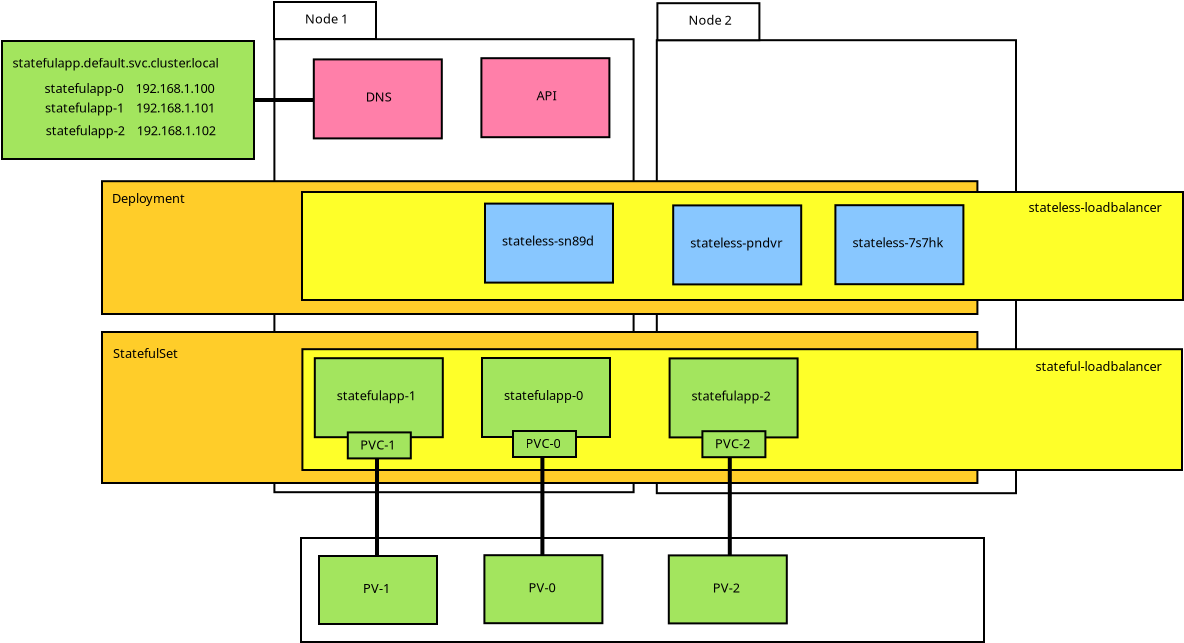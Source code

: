 <?xml version="1.0" encoding="UTF-8"?>
<dia:diagram xmlns:dia="http://www.lysator.liu.se/~alla/dia/">
  <dia:layer name="Nodes" visible="true" connectable="true">
    <dia:object type="Standard - Box" version="0" id="O0">
      <dia:attribute name="obj_pos">
        <dia:point val="30.34,10.96"/>
      </dia:attribute>
      <dia:attribute name="obj_bb">
        <dia:rectangle val="30.29,10.91;48.35,33.66"/>
      </dia:attribute>
      <dia:attribute name="elem_corner">
        <dia:point val="30.34,10.96"/>
      </dia:attribute>
      <dia:attribute name="elem_width">
        <dia:real val="17.96"/>
      </dia:attribute>
      <dia:attribute name="elem_height">
        <dia:real val="22.65"/>
      </dia:attribute>
      <dia:attribute name="show_background">
        <dia:boolean val="true"/>
      </dia:attribute>
    </dia:object>
    <dia:object type="Standard - Box" version="0" id="O1">
      <dia:attribute name="obj_pos">
        <dia:point val="11.22,10.91"/>
      </dia:attribute>
      <dia:attribute name="obj_bb">
        <dia:rectangle val="11.17,10.86;29.23,33.61"/>
      </dia:attribute>
      <dia:attribute name="elem_corner">
        <dia:point val="11.22,10.91"/>
      </dia:attribute>
      <dia:attribute name="elem_width">
        <dia:real val="17.96"/>
      </dia:attribute>
      <dia:attribute name="elem_height">
        <dia:real val="22.65"/>
      </dia:attribute>
      <dia:attribute name="show_background">
        <dia:boolean val="true"/>
      </dia:attribute>
    </dia:object>
    <dia:object type="Standard - Box" version="0" id="O2">
      <dia:attribute name="obj_pos">
        <dia:point val="11.2,9.05"/>
      </dia:attribute>
      <dia:attribute name="obj_bb">
        <dia:rectangle val="11.15,9;16.35,10.95"/>
      </dia:attribute>
      <dia:attribute name="elem_corner">
        <dia:point val="11.2,9.05"/>
      </dia:attribute>
      <dia:attribute name="elem_width">
        <dia:real val="5.1"/>
      </dia:attribute>
      <dia:attribute name="elem_height">
        <dia:real val="1.85"/>
      </dia:attribute>
      <dia:attribute name="show_background">
        <dia:boolean val="true"/>
      </dia:attribute>
    </dia:object>
    <dia:object type="Standard - Text" version="1" id="O3">
      <dia:attribute name="obj_pos">
        <dia:point val="12.75,10.125"/>
      </dia:attribute>
      <dia:attribute name="obj_bb">
        <dia:rectangle val="12.75,9.53;15.035,10.277"/>
      </dia:attribute>
      <dia:attribute name="text">
        <dia:composite type="text">
          <dia:attribute name="string">
            <dia:string>#Node 1#</dia:string>
          </dia:attribute>
          <dia:attribute name="font">
            <dia:font family="sans" style="0" name="Helvetica"/>
          </dia:attribute>
          <dia:attribute name="height">
            <dia:real val="0.8"/>
          </dia:attribute>
          <dia:attribute name="pos">
            <dia:point val="12.75,10.125"/>
          </dia:attribute>
          <dia:attribute name="color">
            <dia:color val="#000000ff"/>
          </dia:attribute>
          <dia:attribute name="alignment">
            <dia:enum val="0"/>
          </dia:attribute>
        </dia:composite>
      </dia:attribute>
      <dia:attribute name="valign">
        <dia:enum val="3"/>
      </dia:attribute>
    </dia:object>
    <dia:object type="Standard - Box" version="0" id="O4">
      <dia:attribute name="obj_pos">
        <dia:point val="30.37,9.11"/>
      </dia:attribute>
      <dia:attribute name="obj_bb">
        <dia:rectangle val="30.32,9.06;35.52,11.01"/>
      </dia:attribute>
      <dia:attribute name="elem_corner">
        <dia:point val="30.37,9.11"/>
      </dia:attribute>
      <dia:attribute name="elem_width">
        <dia:real val="5.1"/>
      </dia:attribute>
      <dia:attribute name="elem_height">
        <dia:real val="1.85"/>
      </dia:attribute>
      <dia:attribute name="show_background">
        <dia:boolean val="true"/>
      </dia:attribute>
    </dia:object>
    <dia:object type="Standard - Text" version="1" id="O5">
      <dia:attribute name="obj_pos">
        <dia:point val="31.92,10.185"/>
      </dia:attribute>
      <dia:attribute name="obj_bb">
        <dia:rectangle val="31.92,9.571;34.224,10.375"/>
      </dia:attribute>
      <dia:attribute name="text">
        <dia:composite type="text">
          <dia:attribute name="string">
            <dia:string>#Node 2#</dia:string>
          </dia:attribute>
          <dia:attribute name="font">
            <dia:font family="sans" style="0" name="Helvetica"/>
          </dia:attribute>
          <dia:attribute name="height">
            <dia:real val="0.8"/>
          </dia:attribute>
          <dia:attribute name="pos">
            <dia:point val="31.92,10.185"/>
          </dia:attribute>
          <dia:attribute name="color">
            <dia:color val="#000000ff"/>
          </dia:attribute>
          <dia:attribute name="alignment">
            <dia:enum val="0"/>
          </dia:attribute>
        </dia:composite>
      </dia:attribute>
      <dia:attribute name="valign">
        <dia:enum val="3"/>
      </dia:attribute>
    </dia:object>
  </dia:layer>
  <dia:layer name="System" visible="true" connectable="true" active="true">
    <dia:object type="Standard - Box" version="0" id="O6">
      <dia:attribute name="obj_pos">
        <dia:point val="21.57,11.86"/>
      </dia:attribute>
      <dia:attribute name="obj_bb">
        <dia:rectangle val="21.52,11.81;28.02,15.86"/>
      </dia:attribute>
      <dia:attribute name="elem_corner">
        <dia:point val="21.57,11.86"/>
      </dia:attribute>
      <dia:attribute name="elem_width">
        <dia:real val="6.4"/>
      </dia:attribute>
      <dia:attribute name="elem_height">
        <dia:real val="3.95"/>
      </dia:attribute>
      <dia:attribute name="inner_color">
        <dia:color val="#ff7fa9ff"/>
      </dia:attribute>
      <dia:attribute name="show_background">
        <dia:boolean val="true"/>
      </dia:attribute>
    </dia:object>
    <dia:object type="Standard - Text" version="1" id="O7">
      <dia:attribute name="obj_pos">
        <dia:point val="24.32,13.96"/>
      </dia:attribute>
      <dia:attribute name="obj_bb">
        <dia:rectangle val="24.32,13.365;25.332,14.113"/>
      </dia:attribute>
      <dia:attribute name="text">
        <dia:composite type="text">
          <dia:attribute name="string">
            <dia:string>#API#</dia:string>
          </dia:attribute>
          <dia:attribute name="font">
            <dia:font family="sans" style="0" name="Helvetica"/>
          </dia:attribute>
          <dia:attribute name="height">
            <dia:real val="0.8"/>
          </dia:attribute>
          <dia:attribute name="pos">
            <dia:point val="24.32,13.96"/>
          </dia:attribute>
          <dia:attribute name="color">
            <dia:color val="#000000ff"/>
          </dia:attribute>
          <dia:attribute name="alignment">
            <dia:enum val="0"/>
          </dia:attribute>
        </dia:composite>
      </dia:attribute>
      <dia:attribute name="valign">
        <dia:enum val="3"/>
      </dia:attribute>
    </dia:object>
    <dia:object type="Standard - Box" version="0" id="O8">
      <dia:attribute name="obj_pos">
        <dia:point val="13.19,11.92"/>
      </dia:attribute>
      <dia:attribute name="obj_bb">
        <dia:rectangle val="13.14,11.87;19.64,15.92"/>
      </dia:attribute>
      <dia:attribute name="elem_corner">
        <dia:point val="13.19,11.92"/>
      </dia:attribute>
      <dia:attribute name="elem_width">
        <dia:real val="6.4"/>
      </dia:attribute>
      <dia:attribute name="elem_height">
        <dia:real val="3.95"/>
      </dia:attribute>
      <dia:attribute name="inner_color">
        <dia:color val="#ff7fa9ff"/>
      </dia:attribute>
      <dia:attribute name="show_background">
        <dia:boolean val="true"/>
      </dia:attribute>
    </dia:object>
    <dia:object type="Standard - Text" version="1" id="O9">
      <dia:attribute name="obj_pos">
        <dia:point val="15.79,14.02"/>
      </dia:attribute>
      <dia:attribute name="obj_bb">
        <dia:rectangle val="15.79,13.425;17.17,14.172"/>
      </dia:attribute>
      <dia:attribute name="text">
        <dia:composite type="text">
          <dia:attribute name="string">
            <dia:string>#DNS#</dia:string>
          </dia:attribute>
          <dia:attribute name="font">
            <dia:font family="sans" style="0" name="Helvetica"/>
          </dia:attribute>
          <dia:attribute name="height">
            <dia:real val="0.8"/>
          </dia:attribute>
          <dia:attribute name="pos">
            <dia:point val="15.79,14.02"/>
          </dia:attribute>
          <dia:attribute name="color">
            <dia:color val="#000000ff"/>
          </dia:attribute>
          <dia:attribute name="alignment">
            <dia:enum val="0"/>
          </dia:attribute>
        </dia:composite>
      </dia:attribute>
      <dia:attribute name="valign">
        <dia:enum val="3"/>
      </dia:attribute>
    </dia:object>
  </dia:layer>
  <dia:layer name="Deployment" visible="true" connectable="true">
    <dia:object type="Standard - Box" version="0" id="O10">
      <dia:attribute name="obj_pos">
        <dia:point val="2.6,18.01"/>
      </dia:attribute>
      <dia:attribute name="obj_bb">
        <dia:rectangle val="2.55,17.96;46.42,24.7"/>
      </dia:attribute>
      <dia:attribute name="elem_corner">
        <dia:point val="2.6,18.01"/>
      </dia:attribute>
      <dia:attribute name="elem_width">
        <dia:real val="43.77"/>
      </dia:attribute>
      <dia:attribute name="elem_height">
        <dia:real val="6.64"/>
      </dia:attribute>
      <dia:attribute name="inner_color">
        <dia:color val="#ffcd29ff"/>
      </dia:attribute>
      <dia:attribute name="show_background">
        <dia:boolean val="true"/>
      </dia:attribute>
    </dia:object>
    <dia:object type="Standard - Text" version="1" id="O11">
      <dia:attribute name="obj_pos">
        <dia:point val="3.1,19.1"/>
      </dia:attribute>
      <dia:attribute name="obj_bb">
        <dia:rectangle val="3.1,18.505;7.018,19.253"/>
      </dia:attribute>
      <dia:attribute name="text">
        <dia:composite type="text">
          <dia:attribute name="string">
            <dia:string>#Deployment#</dia:string>
          </dia:attribute>
          <dia:attribute name="font">
            <dia:font family="sans" style="0" name="Helvetica"/>
          </dia:attribute>
          <dia:attribute name="height">
            <dia:real val="0.8"/>
          </dia:attribute>
          <dia:attribute name="pos">
            <dia:point val="3.1,19.1"/>
          </dia:attribute>
          <dia:attribute name="color">
            <dia:color val="#000000ff"/>
          </dia:attribute>
          <dia:attribute name="alignment">
            <dia:enum val="0"/>
          </dia:attribute>
        </dia:composite>
      </dia:attribute>
      <dia:attribute name="valign">
        <dia:enum val="3"/>
      </dia:attribute>
    </dia:object>
  </dia:layer>
  <dia:layer name="StatefulSet" visible="true" connectable="true">
    <dia:object type="Standard - Box" version="0" id="O12">
      <dia:attribute name="obj_pos">
        <dia:point val="2.6,25.55"/>
      </dia:attribute>
      <dia:attribute name="obj_bb">
        <dia:rectangle val="2.55,25.5;46.42,33.15"/>
      </dia:attribute>
      <dia:attribute name="elem_corner">
        <dia:point val="2.6,25.55"/>
      </dia:attribute>
      <dia:attribute name="elem_width">
        <dia:real val="43.77"/>
      </dia:attribute>
      <dia:attribute name="elem_height">
        <dia:real val="7.55"/>
      </dia:attribute>
      <dia:attribute name="inner_color">
        <dia:color val="#ffcd29ff"/>
      </dia:attribute>
      <dia:attribute name="show_background">
        <dia:boolean val="true"/>
      </dia:attribute>
    </dia:object>
    <dia:object type="Standard - Text" version="1" id="O13">
      <dia:attribute name="obj_pos">
        <dia:point val="3.15,26.85"/>
      </dia:attribute>
      <dia:attribute name="obj_bb">
        <dia:rectangle val="3.15,26.255;6.705,27.003"/>
      </dia:attribute>
      <dia:attribute name="text">
        <dia:composite type="text">
          <dia:attribute name="string">
            <dia:string>#StatefulSet#</dia:string>
          </dia:attribute>
          <dia:attribute name="font">
            <dia:font family="sans" style="0" name="Helvetica"/>
          </dia:attribute>
          <dia:attribute name="height">
            <dia:real val="0.8"/>
          </dia:attribute>
          <dia:attribute name="pos">
            <dia:point val="3.15,26.85"/>
          </dia:attribute>
          <dia:attribute name="color">
            <dia:color val="#000000ff"/>
          </dia:attribute>
          <dia:attribute name="alignment">
            <dia:enum val="0"/>
          </dia:attribute>
        </dia:composite>
      </dia:attribute>
      <dia:attribute name="valign">
        <dia:enum val="3"/>
      </dia:attribute>
    </dia:object>
  </dia:layer>
  <dia:layer name="LoadBalancers" visible="true" connectable="true">
    <dia:object type="Standard - Box" version="0" id="O14">
      <dia:attribute name="obj_pos">
        <dia:point val="12.6,18.55"/>
      </dia:attribute>
      <dia:attribute name="obj_bb">
        <dia:rectangle val="12.55,18.5;56.7,24"/>
      </dia:attribute>
      <dia:attribute name="elem_corner">
        <dia:point val="12.6,18.55"/>
      </dia:attribute>
      <dia:attribute name="elem_width">
        <dia:real val="44.05"/>
      </dia:attribute>
      <dia:attribute name="elem_height">
        <dia:real val="5.4"/>
      </dia:attribute>
      <dia:attribute name="inner_color">
        <dia:color val="#feff29ff"/>
      </dia:attribute>
      <dia:attribute name="show_background">
        <dia:boolean val="true"/>
      </dia:attribute>
    </dia:object>
    <dia:object type="Standard - Box" version="0" id="O15">
      <dia:attribute name="obj_pos">
        <dia:point val="12.62,26.41"/>
      </dia:attribute>
      <dia:attribute name="obj_bb">
        <dia:rectangle val="12.57,26.36;56.65,32.5"/>
      </dia:attribute>
      <dia:attribute name="elem_corner">
        <dia:point val="12.62,26.41"/>
      </dia:attribute>
      <dia:attribute name="elem_width">
        <dia:real val="43.98"/>
      </dia:attribute>
      <dia:attribute name="elem_height">
        <dia:real val="6.04"/>
      </dia:attribute>
      <dia:attribute name="inner_color">
        <dia:color val="#feff29ff"/>
      </dia:attribute>
      <dia:attribute name="show_background">
        <dia:boolean val="true"/>
      </dia:attribute>
    </dia:object>
    <dia:object type="Standard - Text" version="1" id="O16">
      <dia:attribute name="obj_pos">
        <dia:point val="34.625,21.25"/>
      </dia:attribute>
      <dia:attribute name="obj_bb">
        <dia:rectangle val="34.625,20.655;34.625,21.402"/>
      </dia:attribute>
      <dia:attribute name="text">
        <dia:composite type="text">
          <dia:attribute name="string">
            <dia:string>##</dia:string>
          </dia:attribute>
          <dia:attribute name="font">
            <dia:font family="sans" style="0" name="Helvetica"/>
          </dia:attribute>
          <dia:attribute name="height">
            <dia:real val="0.8"/>
          </dia:attribute>
          <dia:attribute name="pos">
            <dia:point val="34.625,21.25"/>
          </dia:attribute>
          <dia:attribute name="color">
            <dia:color val="#000000ff"/>
          </dia:attribute>
          <dia:attribute name="alignment">
            <dia:enum val="0"/>
          </dia:attribute>
        </dia:composite>
      </dia:attribute>
      <dia:attribute name="valign">
        <dia:enum val="3"/>
      </dia:attribute>
      <dia:connections>
        <dia:connection handle="0" to="O14" connection="8"/>
      </dia:connections>
    </dia:object>
    <dia:object type="Standard - Text" version="1" id="O17">
      <dia:attribute name="obj_pos">
        <dia:point val="48.925,19.55"/>
      </dia:attribute>
      <dia:attribute name="obj_bb">
        <dia:rectangle val="48.925,18.955;56.17,19.703"/>
      </dia:attribute>
      <dia:attribute name="text">
        <dia:composite type="text">
          <dia:attribute name="string">
            <dia:string>#stateless-loadbalancer#</dia:string>
          </dia:attribute>
          <dia:attribute name="font">
            <dia:font family="sans" style="0" name="Helvetica"/>
          </dia:attribute>
          <dia:attribute name="height">
            <dia:real val="0.8"/>
          </dia:attribute>
          <dia:attribute name="pos">
            <dia:point val="48.925,19.55"/>
          </dia:attribute>
          <dia:attribute name="color">
            <dia:color val="#000000ff"/>
          </dia:attribute>
          <dia:attribute name="alignment">
            <dia:enum val="0"/>
          </dia:attribute>
        </dia:composite>
      </dia:attribute>
      <dia:attribute name="valign">
        <dia:enum val="3"/>
      </dia:attribute>
    </dia:object>
    <dia:object type="Standard - Text" version="1" id="O18">
      <dia:attribute name="obj_pos">
        <dia:point val="49.27,27.505"/>
      </dia:attribute>
      <dia:attribute name="obj_bb">
        <dia:rectangle val="49.27,26.91;56.085,27.657"/>
      </dia:attribute>
      <dia:attribute name="text">
        <dia:composite type="text">
          <dia:attribute name="string">
            <dia:string>#stateful-loadbalancer#</dia:string>
          </dia:attribute>
          <dia:attribute name="font">
            <dia:font family="sans" style="0" name="Helvetica"/>
          </dia:attribute>
          <dia:attribute name="height">
            <dia:real val="0.8"/>
          </dia:attribute>
          <dia:attribute name="pos">
            <dia:point val="49.27,27.505"/>
          </dia:attribute>
          <dia:attribute name="color">
            <dia:color val="#000000ff"/>
          </dia:attribute>
          <dia:attribute name="alignment">
            <dia:enum val="0"/>
          </dia:attribute>
        </dia:composite>
      </dia:attribute>
      <dia:attribute name="valign">
        <dia:enum val="3"/>
      </dia:attribute>
    </dia:object>
  </dia:layer>
  <dia:layer name="Stateful" visible="true" connectable="true">
    <dia:object type="Standard - Box" version="0" id="O19">
      <dia:attribute name="obj_pos">
        <dia:point val="21.6,26.85"/>
      </dia:attribute>
      <dia:attribute name="obj_bb">
        <dia:rectangle val="21.55,26.8;28.05,30.85"/>
      </dia:attribute>
      <dia:attribute name="elem_corner">
        <dia:point val="21.6,26.85"/>
      </dia:attribute>
      <dia:attribute name="elem_width">
        <dia:real val="6.4"/>
      </dia:attribute>
      <dia:attribute name="elem_height">
        <dia:real val="3.95"/>
      </dia:attribute>
      <dia:attribute name="inner_color">
        <dia:color val="#a3e55eff"/>
      </dia:attribute>
      <dia:attribute name="show_background">
        <dia:boolean val="true"/>
      </dia:attribute>
    </dia:object>
    <dia:object type="Standard - Text" version="1" id="O20">
      <dia:attribute name="obj_pos">
        <dia:point val="22.7,28.95"/>
      </dia:attribute>
      <dia:attribute name="obj_bb">
        <dia:rectangle val="22.7,28.355;26.973,29.102"/>
      </dia:attribute>
      <dia:attribute name="text">
        <dia:composite type="text">
          <dia:attribute name="string">
            <dia:string>#statefulapp-0#</dia:string>
          </dia:attribute>
          <dia:attribute name="font">
            <dia:font family="sans" style="0" name="Helvetica"/>
          </dia:attribute>
          <dia:attribute name="height">
            <dia:real val="0.8"/>
          </dia:attribute>
          <dia:attribute name="pos">
            <dia:point val="22.7,28.95"/>
          </dia:attribute>
          <dia:attribute name="color">
            <dia:color val="#000000ff"/>
          </dia:attribute>
          <dia:attribute name="alignment">
            <dia:enum val="0"/>
          </dia:attribute>
        </dia:composite>
      </dia:attribute>
      <dia:attribute name="valign">
        <dia:enum val="3"/>
      </dia:attribute>
    </dia:object>
    <dia:object type="Standard - Box" version="0" id="O21">
      <dia:attribute name="obj_pos">
        <dia:point val="13.24,26.86"/>
      </dia:attribute>
      <dia:attribute name="obj_bb">
        <dia:rectangle val="13.19,26.81;19.69,30.86"/>
      </dia:attribute>
      <dia:attribute name="elem_corner">
        <dia:point val="13.24,26.86"/>
      </dia:attribute>
      <dia:attribute name="elem_width">
        <dia:real val="6.4"/>
      </dia:attribute>
      <dia:attribute name="elem_height">
        <dia:real val="3.95"/>
      </dia:attribute>
      <dia:attribute name="inner_color">
        <dia:color val="#a3e55eff"/>
      </dia:attribute>
      <dia:attribute name="show_background">
        <dia:boolean val="true"/>
      </dia:attribute>
    </dia:object>
    <dia:object type="Standard - Text" version="1" id="O22">
      <dia:attribute name="obj_pos">
        <dia:point val="14.34,28.96"/>
      </dia:attribute>
      <dia:attribute name="obj_bb">
        <dia:rectangle val="14.34,28.365;18.613,29.113"/>
      </dia:attribute>
      <dia:attribute name="text">
        <dia:composite type="text">
          <dia:attribute name="string">
            <dia:string>#statefulapp-1#</dia:string>
          </dia:attribute>
          <dia:attribute name="font">
            <dia:font family="sans" style="0" name="Helvetica"/>
          </dia:attribute>
          <dia:attribute name="height">
            <dia:real val="0.8"/>
          </dia:attribute>
          <dia:attribute name="pos">
            <dia:point val="14.34,28.96"/>
          </dia:attribute>
          <dia:attribute name="color">
            <dia:color val="#000000ff"/>
          </dia:attribute>
          <dia:attribute name="alignment">
            <dia:enum val="0"/>
          </dia:attribute>
        </dia:composite>
      </dia:attribute>
      <dia:attribute name="valign">
        <dia:enum val="3"/>
      </dia:attribute>
    </dia:object>
    <dia:object type="Standard - Box" version="0" id="O23">
      <dia:attribute name="obj_pos">
        <dia:point val="30.98,26.87"/>
      </dia:attribute>
      <dia:attribute name="obj_bb">
        <dia:rectangle val="30.93,26.82;37.43,30.87"/>
      </dia:attribute>
      <dia:attribute name="elem_corner">
        <dia:point val="30.98,26.87"/>
      </dia:attribute>
      <dia:attribute name="elem_width">
        <dia:real val="6.4"/>
      </dia:attribute>
      <dia:attribute name="elem_height">
        <dia:real val="3.95"/>
      </dia:attribute>
      <dia:attribute name="inner_color">
        <dia:color val="#a3e55eff"/>
      </dia:attribute>
      <dia:attribute name="show_background">
        <dia:boolean val="true"/>
      </dia:attribute>
    </dia:object>
    <dia:object type="Standard - Text" version="1" id="O24">
      <dia:attribute name="obj_pos">
        <dia:point val="32.08,28.97"/>
      </dia:attribute>
      <dia:attribute name="obj_bb">
        <dia:rectangle val="32.08,28.375;36.352,29.122"/>
      </dia:attribute>
      <dia:attribute name="text">
        <dia:composite type="text">
          <dia:attribute name="string">
            <dia:string>#statefulapp-2#</dia:string>
          </dia:attribute>
          <dia:attribute name="font">
            <dia:font family="sans" style="0" name="Helvetica"/>
          </dia:attribute>
          <dia:attribute name="height">
            <dia:real val="0.8"/>
          </dia:attribute>
          <dia:attribute name="pos">
            <dia:point val="32.08,28.97"/>
          </dia:attribute>
          <dia:attribute name="color">
            <dia:color val="#000000ff"/>
          </dia:attribute>
          <dia:attribute name="alignment">
            <dia:enum val="0"/>
          </dia:attribute>
        </dia:composite>
      </dia:attribute>
      <dia:attribute name="valign">
        <dia:enum val="3"/>
      </dia:attribute>
    </dia:object>
  </dia:layer>
  <dia:layer name="Stateless" visible="true" connectable="true">
    <dia:object type="Standard - Box" version="0" id="O25">
      <dia:attribute name="obj_pos">
        <dia:point val="39.27,19.21"/>
      </dia:attribute>
      <dia:attribute name="obj_bb">
        <dia:rectangle val="39.22,19.16;45.72,23.21"/>
      </dia:attribute>
      <dia:attribute name="elem_corner">
        <dia:point val="39.27,19.21"/>
      </dia:attribute>
      <dia:attribute name="elem_width">
        <dia:real val="6.4"/>
      </dia:attribute>
      <dia:attribute name="elem_height">
        <dia:real val="3.95"/>
      </dia:attribute>
      <dia:attribute name="inner_color">
        <dia:color val="#88c7ffff"/>
      </dia:attribute>
      <dia:attribute name="show_background">
        <dia:boolean val="true"/>
      </dia:attribute>
    </dia:object>
    <dia:object type="Standard - Text" version="1" id="O26">
      <dia:attribute name="obj_pos">
        <dia:point val="40.12,21.31"/>
      </dia:attribute>
      <dia:attribute name="obj_bb">
        <dia:rectangle val="40.12,20.715;45.13,21.462"/>
      </dia:attribute>
      <dia:attribute name="text">
        <dia:composite type="text">
          <dia:attribute name="string">
            <dia:string>#stateless-7s7hk#</dia:string>
          </dia:attribute>
          <dia:attribute name="font">
            <dia:font family="sans" style="0" name="Helvetica"/>
          </dia:attribute>
          <dia:attribute name="height">
            <dia:real val="0.8"/>
          </dia:attribute>
          <dia:attribute name="pos">
            <dia:point val="40.12,21.31"/>
          </dia:attribute>
          <dia:attribute name="color">
            <dia:color val="#000000ff"/>
          </dia:attribute>
          <dia:attribute name="alignment">
            <dia:enum val="0"/>
          </dia:attribute>
        </dia:composite>
      </dia:attribute>
      <dia:attribute name="valign">
        <dia:enum val="3"/>
      </dia:attribute>
    </dia:object>
    <dia:object type="Standard - Box" version="0" id="O27">
      <dia:attribute name="obj_pos">
        <dia:point val="31.16,19.22"/>
      </dia:attribute>
      <dia:attribute name="obj_bb">
        <dia:rectangle val="31.11,19.17;37.61,23.22"/>
      </dia:attribute>
      <dia:attribute name="elem_corner">
        <dia:point val="31.16,19.22"/>
      </dia:attribute>
      <dia:attribute name="elem_width">
        <dia:real val="6.4"/>
      </dia:attribute>
      <dia:attribute name="elem_height">
        <dia:real val="3.95"/>
      </dia:attribute>
      <dia:attribute name="inner_color">
        <dia:color val="#88c7ffff"/>
      </dia:attribute>
      <dia:attribute name="show_background">
        <dia:boolean val="true"/>
      </dia:attribute>
    </dia:object>
    <dia:object type="Standard - Text" version="1" id="O28">
      <dia:attribute name="obj_pos">
        <dia:point val="32.01,21.32"/>
      </dia:attribute>
      <dia:attribute name="obj_bb">
        <dia:rectangle val="32.01,20.725;36.962,21.473"/>
      </dia:attribute>
      <dia:attribute name="text">
        <dia:composite type="text">
          <dia:attribute name="string">
            <dia:string>#stateless-pndvr#</dia:string>
          </dia:attribute>
          <dia:attribute name="font">
            <dia:font family="sans" style="0" name="Helvetica"/>
          </dia:attribute>
          <dia:attribute name="height">
            <dia:real val="0.8"/>
          </dia:attribute>
          <dia:attribute name="pos">
            <dia:point val="32.01,21.32"/>
          </dia:attribute>
          <dia:attribute name="color">
            <dia:color val="#000000ff"/>
          </dia:attribute>
          <dia:attribute name="alignment">
            <dia:enum val="0"/>
          </dia:attribute>
        </dia:composite>
      </dia:attribute>
      <dia:attribute name="valign">
        <dia:enum val="3"/>
      </dia:attribute>
    </dia:object>
    <dia:object type="Standard - Box" version="0" id="O29">
      <dia:attribute name="obj_pos">
        <dia:point val="21.75,19.13"/>
      </dia:attribute>
      <dia:attribute name="obj_bb">
        <dia:rectangle val="21.7,19.08;28.2,23.13"/>
      </dia:attribute>
      <dia:attribute name="elem_corner">
        <dia:point val="21.75,19.13"/>
      </dia:attribute>
      <dia:attribute name="elem_width">
        <dia:real val="6.4"/>
      </dia:attribute>
      <dia:attribute name="elem_height">
        <dia:real val="3.95"/>
      </dia:attribute>
      <dia:attribute name="inner_color">
        <dia:color val="#88c7ffff"/>
      </dia:attribute>
      <dia:attribute name="show_background">
        <dia:boolean val="true"/>
      </dia:attribute>
    </dia:object>
    <dia:object type="Standard - Text" version="1" id="O30">
      <dia:attribute name="obj_pos">
        <dia:point val="22.6,21.23"/>
      </dia:attribute>
      <dia:attribute name="obj_bb">
        <dia:rectangle val="22.6,20.635;27.648,21.383"/>
      </dia:attribute>
      <dia:attribute name="text">
        <dia:composite type="text">
          <dia:attribute name="string">
            <dia:string>#stateless-sn89d#</dia:string>
          </dia:attribute>
          <dia:attribute name="font">
            <dia:font family="sans" style="0" name="Helvetica"/>
          </dia:attribute>
          <dia:attribute name="height">
            <dia:real val="0.8"/>
          </dia:attribute>
          <dia:attribute name="pos">
            <dia:point val="22.6,21.23"/>
          </dia:attribute>
          <dia:attribute name="color">
            <dia:color val="#000000ff"/>
          </dia:attribute>
          <dia:attribute name="alignment">
            <dia:enum val="0"/>
          </dia:attribute>
        </dia:composite>
      </dia:attribute>
      <dia:attribute name="valign">
        <dia:enum val="3"/>
      </dia:attribute>
    </dia:object>
  </dia:layer>
  <dia:layer name="PersistentStorage" visible="true" connectable="true">
    <dia:object type="Standard - Box" version="0" id="O31">
      <dia:attribute name="obj_pos">
        <dia:point val="12.55,35.85"/>
      </dia:attribute>
      <dia:attribute name="obj_bb">
        <dia:rectangle val="12.5,35.8;46.75,41.1"/>
      </dia:attribute>
      <dia:attribute name="elem_corner">
        <dia:point val="12.55,35.85"/>
      </dia:attribute>
      <dia:attribute name="elem_width">
        <dia:real val="34.15"/>
      </dia:attribute>
      <dia:attribute name="elem_height">
        <dia:real val="5.2"/>
      </dia:attribute>
      <dia:attribute name="show_background">
        <dia:boolean val="true"/>
      </dia:attribute>
    </dia:object>
    <dia:object type="Standard - Box" version="0" id="O32">
      <dia:attribute name="obj_pos">
        <dia:point val="33.94,31.37"/>
      </dia:attribute>
      <dia:attribute name="obj_bb">
        <dia:rectangle val="33.89,31.32;34.09,37.27"/>
      </dia:attribute>
      <dia:attribute name="elem_corner">
        <dia:point val="33.94,31.37"/>
      </dia:attribute>
      <dia:attribute name="elem_width">
        <dia:real val="0.1"/>
      </dia:attribute>
      <dia:attribute name="elem_height">
        <dia:real val="5.85"/>
      </dia:attribute>
      <dia:attribute name="inner_color">
        <dia:color val="#000000ff"/>
      </dia:attribute>
      <dia:attribute name="show_background">
        <dia:boolean val="true"/>
      </dia:attribute>
    </dia:object>
    <dia:object type="Standard - Box" version="0" id="O33">
      <dia:attribute name="obj_pos">
        <dia:point val="24.57,31.31"/>
      </dia:attribute>
      <dia:attribute name="obj_bb">
        <dia:rectangle val="24.52,31.26;24.72,37.21"/>
      </dia:attribute>
      <dia:attribute name="elem_corner">
        <dia:point val="24.57,31.31"/>
      </dia:attribute>
      <dia:attribute name="elem_width">
        <dia:real val="0.1"/>
      </dia:attribute>
      <dia:attribute name="elem_height">
        <dia:real val="5.85"/>
      </dia:attribute>
      <dia:attribute name="inner_color">
        <dia:color val="#000000ff"/>
      </dia:attribute>
      <dia:attribute name="show_background">
        <dia:boolean val="true"/>
      </dia:attribute>
    </dia:object>
    <dia:object type="Standard - Box" version="0" id="O34">
      <dia:attribute name="obj_pos">
        <dia:point val="16.3,31.35"/>
      </dia:attribute>
      <dia:attribute name="obj_bb">
        <dia:rectangle val="16.25,31.3;16.45,37.25"/>
      </dia:attribute>
      <dia:attribute name="elem_corner">
        <dia:point val="16.3,31.35"/>
      </dia:attribute>
      <dia:attribute name="elem_width">
        <dia:real val="0.1"/>
      </dia:attribute>
      <dia:attribute name="elem_height">
        <dia:real val="5.85"/>
      </dia:attribute>
      <dia:attribute name="inner_color">
        <dia:color val="#000000ff"/>
      </dia:attribute>
      <dia:attribute name="show_background">
        <dia:boolean val="true"/>
      </dia:attribute>
    </dia:object>
    <dia:object type="Standard - Box" version="0" id="O35">
      <dia:attribute name="obj_pos">
        <dia:point val="23.15,30.5"/>
      </dia:attribute>
      <dia:attribute name="obj_bb">
        <dia:rectangle val="23.1,30.45;26.35,31.85"/>
      </dia:attribute>
      <dia:attribute name="elem_corner">
        <dia:point val="23.15,30.5"/>
      </dia:attribute>
      <dia:attribute name="elem_width">
        <dia:real val="3.15"/>
      </dia:attribute>
      <dia:attribute name="elem_height">
        <dia:real val="1.3"/>
      </dia:attribute>
      <dia:attribute name="inner_color">
        <dia:color val="#a3e55eff"/>
      </dia:attribute>
      <dia:attribute name="show_background">
        <dia:boolean val="true"/>
      </dia:attribute>
    </dia:object>
    <dia:object type="Standard - Text" version="1" id="O36">
      <dia:attribute name="obj_pos">
        <dia:point val="23.775,31.35"/>
      </dia:attribute>
      <dia:attribute name="obj_bb">
        <dia:rectangle val="23.775,30.755;25.683,31.503"/>
      </dia:attribute>
      <dia:attribute name="text">
        <dia:composite type="text">
          <dia:attribute name="string">
            <dia:string>#PVC-0#</dia:string>
          </dia:attribute>
          <dia:attribute name="font">
            <dia:font family="sans" style="0" name="Helvetica"/>
          </dia:attribute>
          <dia:attribute name="height">
            <dia:real val="0.8"/>
          </dia:attribute>
          <dia:attribute name="pos">
            <dia:point val="23.775,31.35"/>
          </dia:attribute>
          <dia:attribute name="color">
            <dia:color val="#000000ff"/>
          </dia:attribute>
          <dia:attribute name="alignment">
            <dia:enum val="0"/>
          </dia:attribute>
        </dia:composite>
      </dia:attribute>
      <dia:attribute name="valign">
        <dia:enum val="3"/>
      </dia:attribute>
    </dia:object>
    <dia:object type="Standard - Box" version="0" id="O37">
      <dia:attribute name="obj_pos">
        <dia:point val="32.62,30.51"/>
      </dia:attribute>
      <dia:attribute name="obj_bb">
        <dia:rectangle val="32.57,30.46;35.82,31.86"/>
      </dia:attribute>
      <dia:attribute name="elem_corner">
        <dia:point val="32.62,30.51"/>
      </dia:attribute>
      <dia:attribute name="elem_width">
        <dia:real val="3.15"/>
      </dia:attribute>
      <dia:attribute name="elem_height">
        <dia:real val="1.3"/>
      </dia:attribute>
      <dia:attribute name="inner_color">
        <dia:color val="#a3e55eff"/>
      </dia:attribute>
      <dia:attribute name="show_background">
        <dia:boolean val="true"/>
      </dia:attribute>
    </dia:object>
    <dia:object type="Standard - Text" version="1" id="O38">
      <dia:attribute name="obj_pos">
        <dia:point val="33.245,31.36"/>
      </dia:attribute>
      <dia:attribute name="obj_bb">
        <dia:rectangle val="33.245,30.765;35.153,31.512"/>
      </dia:attribute>
      <dia:attribute name="text">
        <dia:composite type="text">
          <dia:attribute name="string">
            <dia:string>#PVC-2#</dia:string>
          </dia:attribute>
          <dia:attribute name="font">
            <dia:font family="sans" style="0" name="Helvetica"/>
          </dia:attribute>
          <dia:attribute name="height">
            <dia:real val="0.8"/>
          </dia:attribute>
          <dia:attribute name="pos">
            <dia:point val="33.245,31.36"/>
          </dia:attribute>
          <dia:attribute name="color">
            <dia:color val="#000000ff"/>
          </dia:attribute>
          <dia:attribute name="alignment">
            <dia:enum val="0"/>
          </dia:attribute>
        </dia:composite>
      </dia:attribute>
      <dia:attribute name="valign">
        <dia:enum val="3"/>
      </dia:attribute>
    </dia:object>
    <dia:object type="Standard - Box" version="0" id="O39">
      <dia:attribute name="obj_pos">
        <dia:point val="14.89,30.57"/>
      </dia:attribute>
      <dia:attribute name="obj_bb">
        <dia:rectangle val="14.84,30.52;18.09,31.92"/>
      </dia:attribute>
      <dia:attribute name="elem_corner">
        <dia:point val="14.89,30.57"/>
      </dia:attribute>
      <dia:attribute name="elem_width">
        <dia:real val="3.15"/>
      </dia:attribute>
      <dia:attribute name="elem_height">
        <dia:real val="1.3"/>
      </dia:attribute>
      <dia:attribute name="inner_color">
        <dia:color val="#a3e55eff"/>
      </dia:attribute>
      <dia:attribute name="show_background">
        <dia:boolean val="true"/>
      </dia:attribute>
    </dia:object>
    <dia:object type="Standard - Text" version="1" id="O40">
      <dia:attribute name="obj_pos">
        <dia:point val="15.515,31.42"/>
      </dia:attribute>
      <dia:attribute name="obj_bb">
        <dia:rectangle val="15.515,30.825;17.422,31.573"/>
      </dia:attribute>
      <dia:attribute name="text">
        <dia:composite type="text">
          <dia:attribute name="string">
            <dia:string>#PVC-1#</dia:string>
          </dia:attribute>
          <dia:attribute name="font">
            <dia:font family="sans" style="0" name="Helvetica"/>
          </dia:attribute>
          <dia:attribute name="height">
            <dia:real val="0.8"/>
          </dia:attribute>
          <dia:attribute name="pos">
            <dia:point val="15.515,31.42"/>
          </dia:attribute>
          <dia:attribute name="color">
            <dia:color val="#000000ff"/>
          </dia:attribute>
          <dia:attribute name="alignment">
            <dia:enum val="0"/>
          </dia:attribute>
        </dia:composite>
      </dia:attribute>
      <dia:attribute name="valign">
        <dia:enum val="3"/>
      </dia:attribute>
    </dia:object>
    <dia:object type="Standard - Box" version="0" id="O41">
      <dia:attribute name="obj_pos">
        <dia:point val="13.45,36.75"/>
      </dia:attribute>
      <dia:attribute name="obj_bb">
        <dia:rectangle val="13.4,36.7;19.4,40.2"/>
      </dia:attribute>
      <dia:attribute name="elem_corner">
        <dia:point val="13.45,36.75"/>
      </dia:attribute>
      <dia:attribute name="elem_width">
        <dia:real val="5.9"/>
      </dia:attribute>
      <dia:attribute name="elem_height">
        <dia:real val="3.4"/>
      </dia:attribute>
      <dia:attribute name="inner_color">
        <dia:color val="#a3e55eff"/>
      </dia:attribute>
      <dia:attribute name="show_background">
        <dia:boolean val="true"/>
      </dia:attribute>
    </dia:object>
    <dia:object type="Standard - Text" version="1" id="O42">
      <dia:attribute name="obj_pos">
        <dia:point val="15.65,38.6"/>
      </dia:attribute>
      <dia:attribute name="obj_bb">
        <dia:rectangle val="15.65,38.005;17.073,38.752"/>
      </dia:attribute>
      <dia:attribute name="text">
        <dia:composite type="text">
          <dia:attribute name="string">
            <dia:string>#PV-1#</dia:string>
          </dia:attribute>
          <dia:attribute name="font">
            <dia:font family="sans" style="0" name="Helvetica"/>
          </dia:attribute>
          <dia:attribute name="height">
            <dia:real val="0.8"/>
          </dia:attribute>
          <dia:attribute name="pos">
            <dia:point val="15.65,38.6"/>
          </dia:attribute>
          <dia:attribute name="color">
            <dia:color val="#000000ff"/>
          </dia:attribute>
          <dia:attribute name="alignment">
            <dia:enum val="0"/>
          </dia:attribute>
        </dia:composite>
      </dia:attribute>
      <dia:attribute name="valign">
        <dia:enum val="3"/>
      </dia:attribute>
    </dia:object>
    <dia:object type="Standard - Box" version="0" id="O43">
      <dia:attribute name="obj_pos">
        <dia:point val="21.72,36.71"/>
      </dia:attribute>
      <dia:attribute name="obj_bb">
        <dia:rectangle val="21.67,36.66;27.67,40.16"/>
      </dia:attribute>
      <dia:attribute name="elem_corner">
        <dia:point val="21.72,36.71"/>
      </dia:attribute>
      <dia:attribute name="elem_width">
        <dia:real val="5.9"/>
      </dia:attribute>
      <dia:attribute name="elem_height">
        <dia:real val="3.4"/>
      </dia:attribute>
      <dia:attribute name="inner_color">
        <dia:color val="#a3e55eff"/>
      </dia:attribute>
      <dia:attribute name="show_background">
        <dia:boolean val="true"/>
      </dia:attribute>
    </dia:object>
    <dia:object type="Standard - Text" version="1" id="O44">
      <dia:attribute name="obj_pos">
        <dia:point val="23.92,38.56"/>
      </dia:attribute>
      <dia:attribute name="obj_bb">
        <dia:rectangle val="23.92,37.946;25.361,38.75"/>
      </dia:attribute>
      <dia:attribute name="text">
        <dia:composite type="text">
          <dia:attribute name="string">
            <dia:string>#PV-0#</dia:string>
          </dia:attribute>
          <dia:attribute name="font">
            <dia:font family="sans" style="0" name="Helvetica"/>
          </dia:attribute>
          <dia:attribute name="height">
            <dia:real val="0.8"/>
          </dia:attribute>
          <dia:attribute name="pos">
            <dia:point val="23.92,38.56"/>
          </dia:attribute>
          <dia:attribute name="color">
            <dia:color val="#000000ff"/>
          </dia:attribute>
          <dia:attribute name="alignment">
            <dia:enum val="0"/>
          </dia:attribute>
        </dia:composite>
      </dia:attribute>
      <dia:attribute name="valign">
        <dia:enum val="3"/>
      </dia:attribute>
    </dia:object>
    <dia:object type="Standard - Box" version="0" id="O45">
      <dia:attribute name="obj_pos">
        <dia:point val="30.94,36.72"/>
      </dia:attribute>
      <dia:attribute name="obj_bb">
        <dia:rectangle val="30.89,36.67;36.89,40.17"/>
      </dia:attribute>
      <dia:attribute name="elem_corner">
        <dia:point val="30.94,36.72"/>
      </dia:attribute>
      <dia:attribute name="elem_width">
        <dia:real val="5.9"/>
      </dia:attribute>
      <dia:attribute name="elem_height">
        <dia:real val="3.4"/>
      </dia:attribute>
      <dia:attribute name="inner_color">
        <dia:color val="#a3e55eff"/>
      </dia:attribute>
      <dia:attribute name="show_background">
        <dia:boolean val="true"/>
      </dia:attribute>
    </dia:object>
    <dia:object type="Standard - Text" version="1" id="O46">
      <dia:attribute name="obj_pos">
        <dia:point val="33.14,38.57"/>
      </dia:attribute>
      <dia:attribute name="obj_bb">
        <dia:rectangle val="33.14,37.956;34.581,38.76"/>
      </dia:attribute>
      <dia:attribute name="text">
        <dia:composite type="text">
          <dia:attribute name="string">
            <dia:string>#PV-2#</dia:string>
          </dia:attribute>
          <dia:attribute name="font">
            <dia:font family="sans" style="0" name="Helvetica"/>
          </dia:attribute>
          <dia:attribute name="height">
            <dia:real val="0.8"/>
          </dia:attribute>
          <dia:attribute name="pos">
            <dia:point val="33.14,38.57"/>
          </dia:attribute>
          <dia:attribute name="color">
            <dia:color val="#000000ff"/>
          </dia:attribute>
          <dia:attribute name="alignment">
            <dia:enum val="0"/>
          </dia:attribute>
        </dia:composite>
      </dia:attribute>
      <dia:attribute name="valign">
        <dia:enum val="3"/>
      </dia:attribute>
    </dia:object>
  </dia:layer>
  <dia:layer name="HeadlessService" visible="true" connectable="true">
    <dia:object type="Standard - Box" version="0" id="O47">
      <dia:attribute name="obj_pos">
        <dia:point val="6.95,13.9"/>
      </dia:attribute>
      <dia:attribute name="obj_bb">
        <dia:rectangle val="6.9,13.85;13.15,14.05"/>
      </dia:attribute>
      <dia:attribute name="elem_corner">
        <dia:point val="6.95,13.9"/>
      </dia:attribute>
      <dia:attribute name="elem_width">
        <dia:real val="6.15"/>
      </dia:attribute>
      <dia:attribute name="elem_height">
        <dia:real val="0.1"/>
      </dia:attribute>
      <dia:attribute name="inner_color">
        <dia:color val="#000000ff"/>
      </dia:attribute>
      <dia:attribute name="show_background">
        <dia:boolean val="true"/>
      </dia:attribute>
    </dia:object>
    <dia:object type="Standard - Box" version="0" id="O48">
      <dia:attribute name="obj_pos">
        <dia:point val="-2.4,11"/>
      </dia:attribute>
      <dia:attribute name="obj_bb">
        <dia:rectangle val="-2.45,10.95;10.25,16.95"/>
      </dia:attribute>
      <dia:attribute name="elem_corner">
        <dia:point val="-2.4,11"/>
      </dia:attribute>
      <dia:attribute name="elem_width">
        <dia:real val="12.6"/>
      </dia:attribute>
      <dia:attribute name="elem_height">
        <dia:real val="5.9"/>
      </dia:attribute>
      <dia:attribute name="inner_color">
        <dia:color val="#a3e55eff"/>
      </dia:attribute>
      <dia:attribute name="show_background">
        <dia:boolean val="true"/>
      </dia:attribute>
    </dia:object>
    <dia:object type="Standard - Text" version="1" id="O49">
      <dia:attribute name="obj_pos">
        <dia:point val="-1.875,12.325"/>
      </dia:attribute>
      <dia:attribute name="obj_bb">
        <dia:rectangle val="-1.875,11.73;9.498,12.477"/>
      </dia:attribute>
      <dia:attribute name="text">
        <dia:composite type="text">
          <dia:attribute name="string">
            <dia:string>#statefulapp.default.svc.cluster.local#</dia:string>
          </dia:attribute>
          <dia:attribute name="font">
            <dia:font family="sans" style="0" name="Helvetica"/>
          </dia:attribute>
          <dia:attribute name="height">
            <dia:real val="0.8"/>
          </dia:attribute>
          <dia:attribute name="pos">
            <dia:point val="-1.875,12.325"/>
          </dia:attribute>
          <dia:attribute name="color">
            <dia:color val="#000000ff"/>
          </dia:attribute>
          <dia:attribute name="alignment">
            <dia:enum val="0"/>
          </dia:attribute>
        </dia:composite>
      </dia:attribute>
      <dia:attribute name="valign">
        <dia:enum val="3"/>
      </dia:attribute>
    </dia:object>
    <dia:object type="Standard - Text" version="1" id="O50">
      <dia:attribute name="obj_pos">
        <dia:point val="-0.25,14.575"/>
      </dia:attribute>
      <dia:attribute name="obj_bb">
        <dia:rectangle val="-0.25,13.98;9.515,14.727"/>
      </dia:attribute>
      <dia:attribute name="text">
        <dia:composite type="text">
          <dia:attribute name="string">
            <dia:string>#statefulapp-1    192.168.1.101#</dia:string>
          </dia:attribute>
          <dia:attribute name="font">
            <dia:font family="sans" style="0" name="Helvetica"/>
          </dia:attribute>
          <dia:attribute name="height">
            <dia:real val="0.8"/>
          </dia:attribute>
          <dia:attribute name="pos">
            <dia:point val="-0.25,14.575"/>
          </dia:attribute>
          <dia:attribute name="color">
            <dia:color val="#000000ff"/>
          </dia:attribute>
          <dia:attribute name="alignment">
            <dia:enum val="0"/>
          </dia:attribute>
        </dia:composite>
      </dia:attribute>
      <dia:attribute name="valign">
        <dia:enum val="3"/>
      </dia:attribute>
    </dia:object>
    <dia:object type="Standard - Text" version="1" id="O51">
      <dia:attribute name="obj_pos">
        <dia:point val="-0.28,13.605"/>
      </dia:attribute>
      <dia:attribute name="obj_bb">
        <dia:rectangle val="-0.28,13.01;9.485,13.758"/>
      </dia:attribute>
      <dia:attribute name="text">
        <dia:composite type="text">
          <dia:attribute name="string">
            <dia:string>#statefulapp-0    192.168.1.100#</dia:string>
          </dia:attribute>
          <dia:attribute name="font">
            <dia:font family="sans" style="0" name="Helvetica"/>
          </dia:attribute>
          <dia:attribute name="height">
            <dia:real val="0.8"/>
          </dia:attribute>
          <dia:attribute name="pos">
            <dia:point val="-0.28,13.605"/>
          </dia:attribute>
          <dia:attribute name="color">
            <dia:color val="#000000ff"/>
          </dia:attribute>
          <dia:attribute name="alignment">
            <dia:enum val="0"/>
          </dia:attribute>
        </dia:composite>
      </dia:attribute>
      <dia:attribute name="valign">
        <dia:enum val="3"/>
      </dia:attribute>
    </dia:object>
    <dia:object type="Standard - Text" version="1" id="O52">
      <dia:attribute name="obj_pos">
        <dia:point val="-0.21,15.715"/>
      </dia:attribute>
      <dia:attribute name="obj_bb">
        <dia:rectangle val="-0.21,15.12;9.555,15.867"/>
      </dia:attribute>
      <dia:attribute name="text">
        <dia:composite type="text">
          <dia:attribute name="string">
            <dia:string>#statefulapp-2    192.168.1.102#</dia:string>
          </dia:attribute>
          <dia:attribute name="font">
            <dia:font family="sans" style="0" name="Helvetica"/>
          </dia:attribute>
          <dia:attribute name="height">
            <dia:real val="0.8"/>
          </dia:attribute>
          <dia:attribute name="pos">
            <dia:point val="-0.21,15.715"/>
          </dia:attribute>
          <dia:attribute name="color">
            <dia:color val="#000000ff"/>
          </dia:attribute>
          <dia:attribute name="alignment">
            <dia:enum val="0"/>
          </dia:attribute>
        </dia:composite>
      </dia:attribute>
      <dia:attribute name="valign">
        <dia:enum val="3"/>
      </dia:attribute>
    </dia:object>
  </dia:layer>
</dia:diagram>
